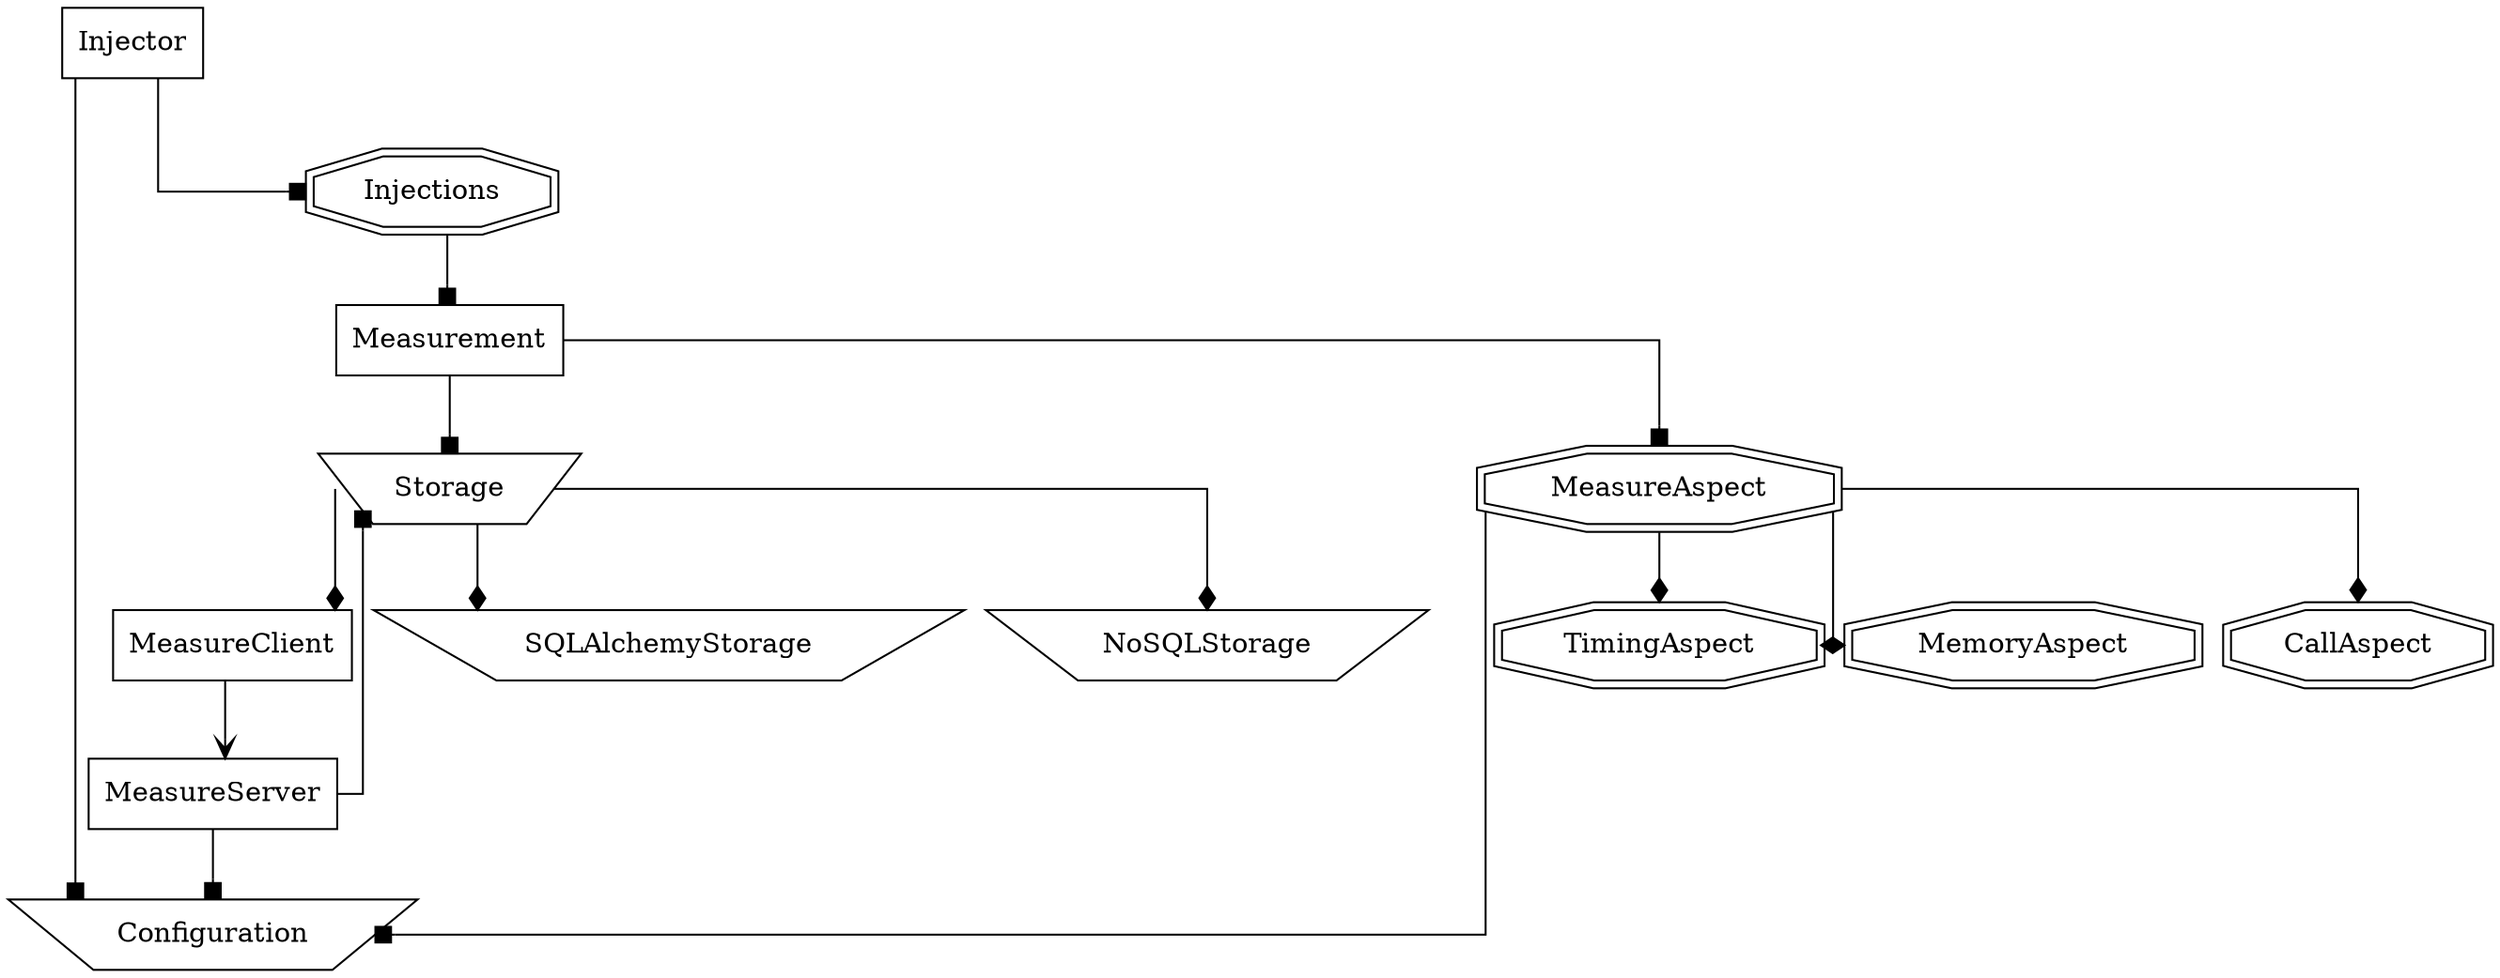digraph {
  size="300";
  splines=ortho;
  fontname="Source Code Pro";
  fontsize=9.0;
  nodesep=0.15;
  normalize=true;

  // Actor
  node [shape=box]
  Injector;
  MeasureClient;
  MeasureServer;
  Measurement;

  // Data
  node [shape=invtrapezium];
  Storage;
  MeasureClient;
  SQLAlchemyStorage;
  NoSQLStorage;
  Configuration

  // Multi instances
  node [shape=doubleoctagon];
  Injections;
  MeasureAspect;

  // Use Relations
  edge [arrowhead=box];
  Injector -> Injections;
  Injector -> Configuration;
  Injections -> Measurement;
  MeasureServer -> Storage;
  MeasureServer -> Configuration;
  Measurement -> Storage;
  Measurement -> MeasureAspect;
  MeasureAspect -> Configuration

  // Instance Relation
  edge [arrowhead=diamond];
  Storage -> MeasureClient;
  Storage -> SQLAlchemyStorage;
  Storage -> NoSQLStorage;

  MeasureAspect -> TimingAspect;
  MeasureAspect -> MemoryAspect;
  MeasureAspect -> CallAspect

  // Send Relation
  edge [arrowhead=vee, arrowtail=vee];
  MeasureClient -> MeasureServer;
}
